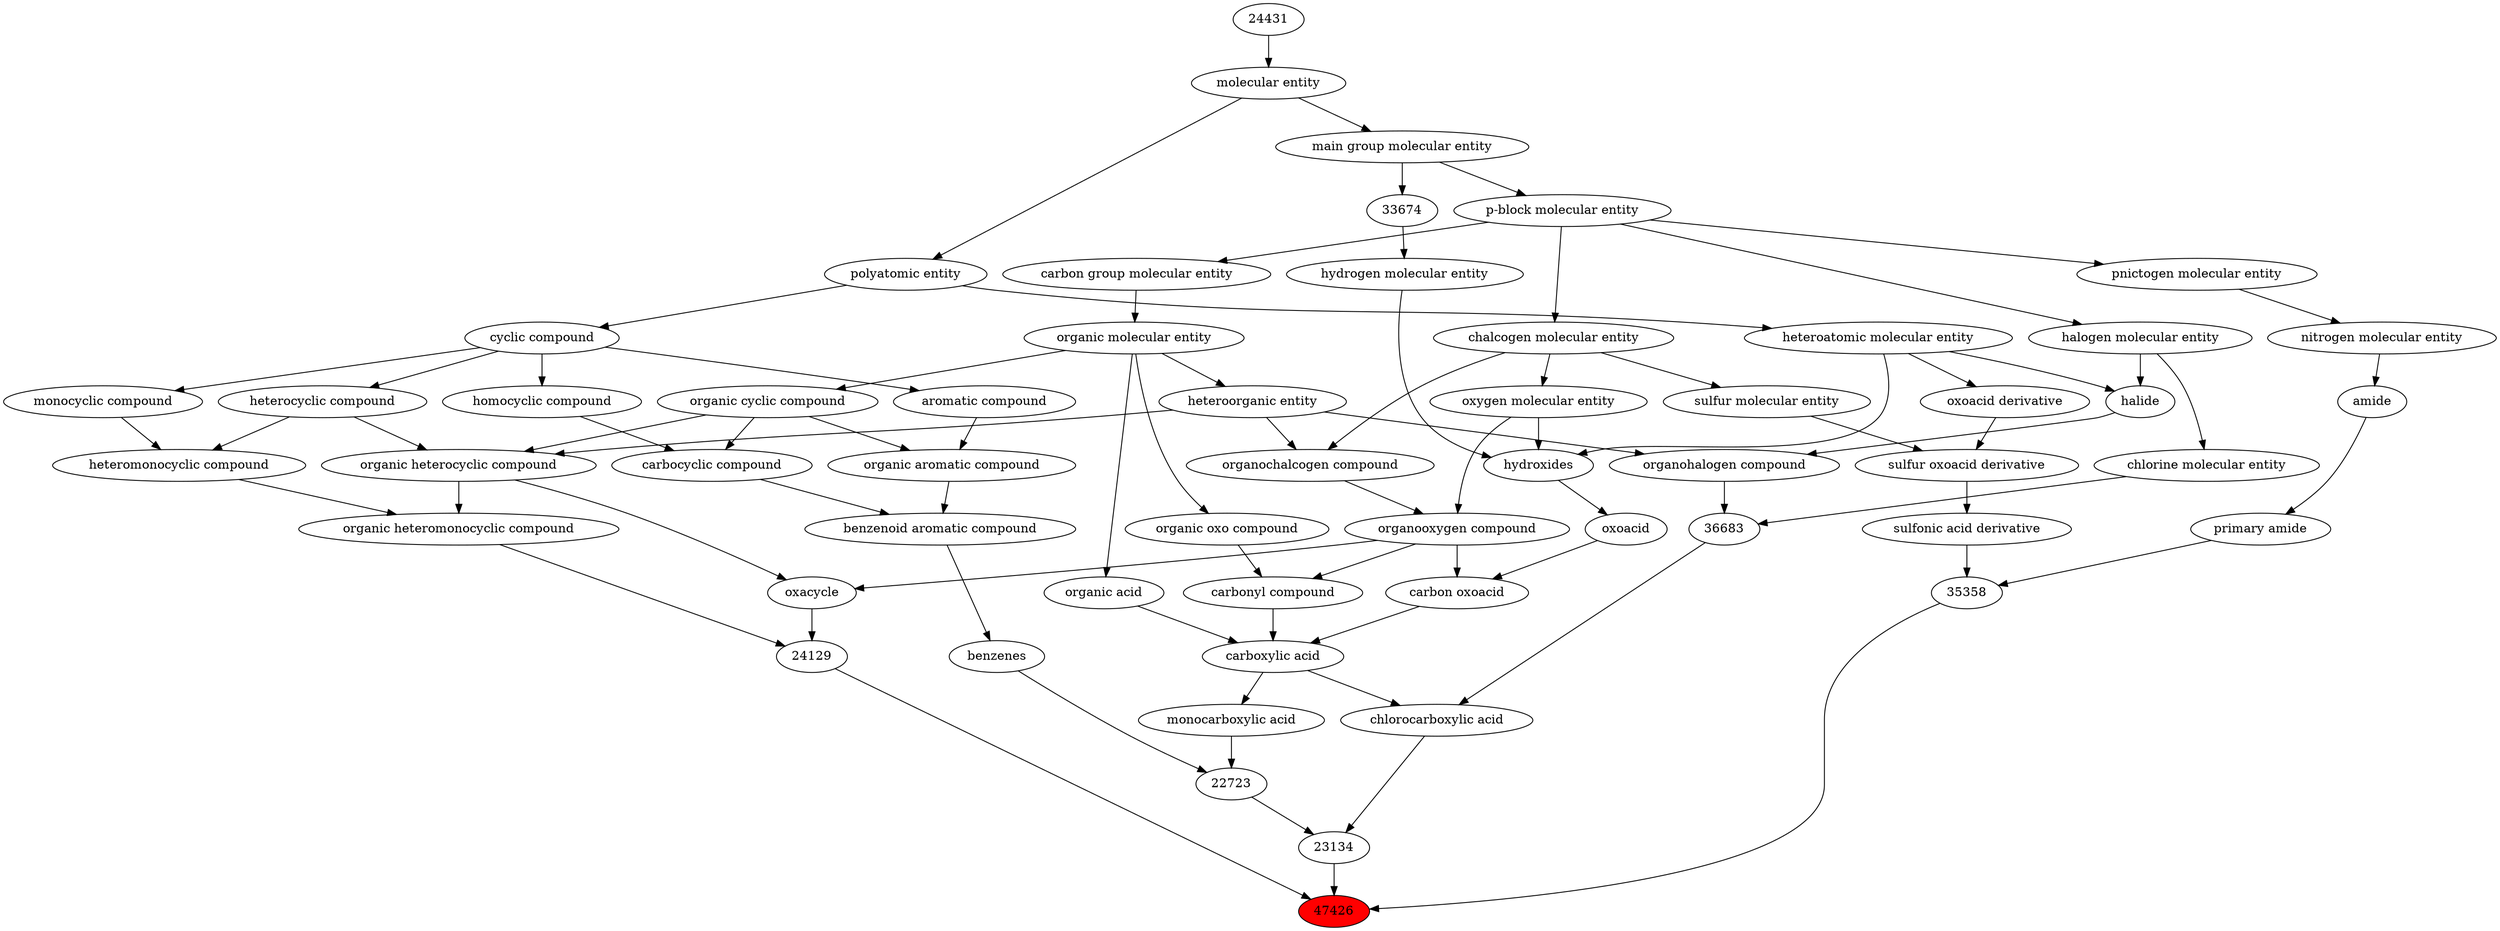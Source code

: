 digraph tree{ 
47426 [label="47426" fillcolor=red style=filled]
35358 -> 47426
23134 -> 47426
24129 -> 47426
35358 [label="35358"]
33552 -> 35358
33256 -> 35358
23134 [label="23134"]
36685 -> 23134
22723 -> 23134
24129 [label="24129"]
25693 -> 24129
38104 -> 24129
33552 [label="sulfonic acid derivative"]
33424 -> 33552
33256 [label="primary amide"]
32988 -> 33256
36685 [label="chlorocarboxylic acid"]
36683 -> 36685
33575 -> 36685
22723 [label="22723"]
22712 -> 22723
25384 -> 22723
25693 [label="organic heteromonocyclic compound"]
33670 -> 25693
24532 -> 25693
38104 [label="oxacycle"]
24532 -> 38104
36963 -> 38104
33424 [label="sulfur oxoacid derivative"]
33241 -> 33424
26835 -> 33424
32988 [label="amide"]
51143 -> 32988
36683 [label="36683"]
36684 -> 36683
23117 -> 36683
33575 [label="carboxylic acid"]
36586 -> 33575
35605 -> 33575
64709 -> 33575
22712 [label="benzenes"]
33836 -> 22712
25384 [label="monocarboxylic acid"]
33575 -> 25384
33670 [label="heteromonocyclic compound"]
5686 -> 33670
33661 -> 33670
24532 [label="organic heterocyclic compound"]
33285 -> 24532
33832 -> 24532
5686 -> 24532
36963 [label="organooxygen compound"]
36962 -> 36963
25806 -> 36963
33241 [label="oxoacid derivative"]
37577 -> 33241
26835 [label="sulfur molecular entity"]
33304 -> 26835
51143 [label="nitrogen molecular entity"]
33302 -> 51143
36684 [label="organohalogen compound"]
33285 -> 36684
37578 -> 36684
23117 [label="chlorine molecular entity"]
24471 -> 23117
36586 [label="carbonyl compound"]
36587 -> 36586
36963 -> 36586
35605 [label="carbon oxoacid"]
24833 -> 35605
36963 -> 35605
64709 [label="organic acid"]
50860 -> 64709
33836 [label="benzenoid aromatic compound"]
33659 -> 33836
33598 -> 33836
5686 [label="heterocyclic compound"]
33595 -> 5686
33661 [label="monocyclic compound"]
33595 -> 33661
33285 [label="heteroorganic entity"]
50860 -> 33285
33832 [label="organic cyclic compound"]
50860 -> 33832
36962 [label="organochalcogen compound"]
33285 -> 36962
33304 -> 36962
25806 [label="oxygen molecular entity"]
33304 -> 25806
37577 [label="heteroatomic molecular entity"]
36357 -> 37577
33304 [label="chalcogen molecular entity"]
33675 -> 33304
33302 [label="pnictogen molecular entity"]
33675 -> 33302
37578 [label="halide"]
24471 -> 37578
37577 -> 37578
24471 [label="halogen molecular entity"]
33675 -> 24471
36587 [label="organic oxo compound"]
50860 -> 36587
24833 [label="oxoacid"]
24651 -> 24833
50860 [label="organic molecular entity"]
33582 -> 50860
33659 [label="organic aromatic compound"]
33832 -> 33659
33655 -> 33659
33598 [label="carbocyclic compound"]
33832 -> 33598
33597 -> 33598
33595 [label="cyclic compound"]
36357 -> 33595
36357 [label="polyatomic entity"]
23367 -> 36357
33675 [label="p-block molecular entity"]
33579 -> 33675
24651 [label="hydroxides"]
25806 -> 24651
33608 -> 24651
37577 -> 24651
33582 [label="carbon group molecular entity"]
33675 -> 33582
33655 [label="aromatic compound"]
33595 -> 33655
33597 [label="homocyclic compound"]
33595 -> 33597
23367 [label="molecular entity"]
24431 -> 23367
33579 [label="main group molecular entity"]
23367 -> 33579
33608 [label="hydrogen molecular entity"]
33674 -> 33608
24431 [label="24431"]
33674 [label="33674"]
33579 -> 33674
}